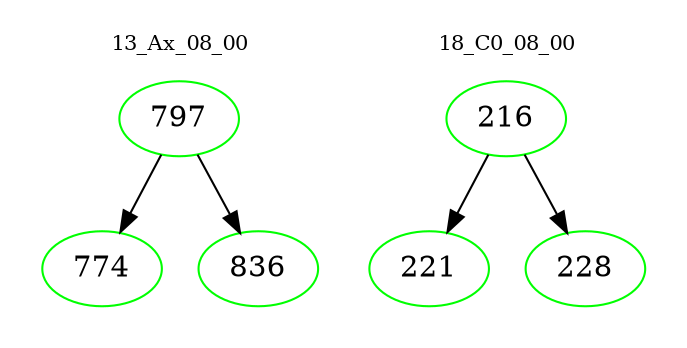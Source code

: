 digraph{
subgraph cluster_0 {
color = white
label = "13_Ax_08_00";
fontsize=10;
T0_797 [label="797", color="green"]
T0_797 -> T0_774 [color="black"]
T0_774 [label="774", color="green"]
T0_797 -> T0_836 [color="black"]
T0_836 [label="836", color="green"]
}
subgraph cluster_1 {
color = white
label = "18_C0_08_00";
fontsize=10;
T1_216 [label="216", color="green"]
T1_216 -> T1_221 [color="black"]
T1_221 [label="221", color="green"]
T1_216 -> T1_228 [color="black"]
T1_228 [label="228", color="green"]
}
}
